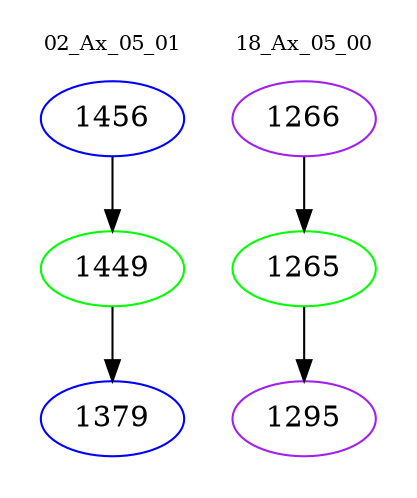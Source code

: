 digraph{
subgraph cluster_0 {
color = white
label = "02_Ax_05_01";
fontsize=10;
T0_1456 [label="1456", color="blue"]
T0_1456 -> T0_1449 [color="black"]
T0_1449 [label="1449", color="green"]
T0_1449 -> T0_1379 [color="black"]
T0_1379 [label="1379", color="blue"]
}
subgraph cluster_1 {
color = white
label = "18_Ax_05_00";
fontsize=10;
T1_1266 [label="1266", color="purple"]
T1_1266 -> T1_1265 [color="black"]
T1_1265 [label="1265", color="green"]
T1_1265 -> T1_1295 [color="black"]
T1_1295 [label="1295", color="purple"]
}
}
